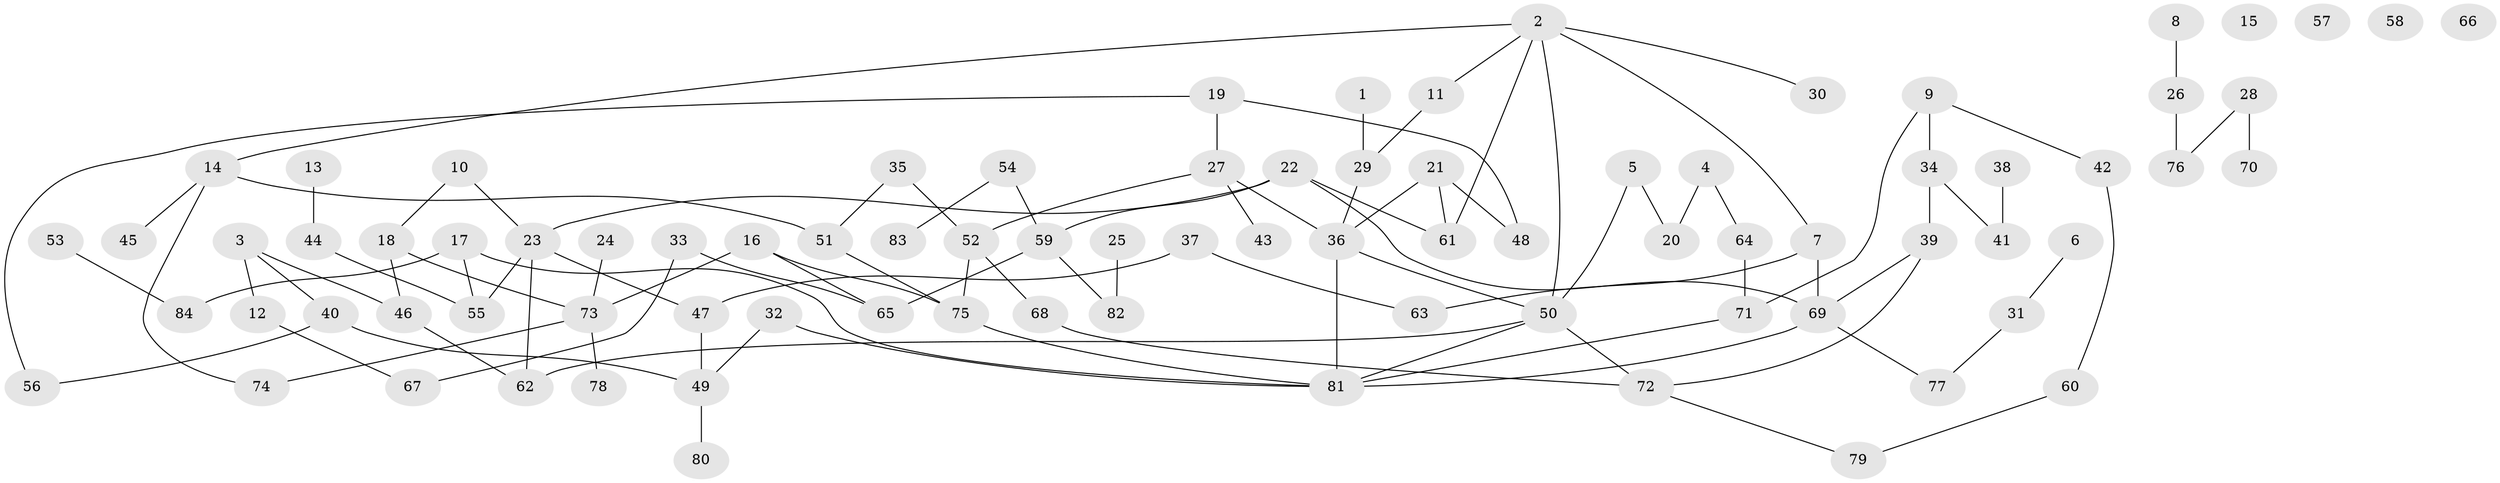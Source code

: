 // coarse degree distribution, {2: 0.2, 4: 0.1, 3: 0.13333333333333333, 6: 0.1, 7: 0.03333333333333333, 5: 0.06666666666666667, 1: 0.3333333333333333, 13: 0.03333333333333333}
// Generated by graph-tools (version 1.1) at 2025/35/03/04/25 23:35:47]
// undirected, 84 vertices, 103 edges
graph export_dot {
  node [color=gray90,style=filled];
  1;
  2;
  3;
  4;
  5;
  6;
  7;
  8;
  9;
  10;
  11;
  12;
  13;
  14;
  15;
  16;
  17;
  18;
  19;
  20;
  21;
  22;
  23;
  24;
  25;
  26;
  27;
  28;
  29;
  30;
  31;
  32;
  33;
  34;
  35;
  36;
  37;
  38;
  39;
  40;
  41;
  42;
  43;
  44;
  45;
  46;
  47;
  48;
  49;
  50;
  51;
  52;
  53;
  54;
  55;
  56;
  57;
  58;
  59;
  60;
  61;
  62;
  63;
  64;
  65;
  66;
  67;
  68;
  69;
  70;
  71;
  72;
  73;
  74;
  75;
  76;
  77;
  78;
  79;
  80;
  81;
  82;
  83;
  84;
  1 -- 29;
  2 -- 7;
  2 -- 11;
  2 -- 14;
  2 -- 30;
  2 -- 50;
  2 -- 61;
  3 -- 12;
  3 -- 40;
  3 -- 46;
  4 -- 20;
  4 -- 64;
  5 -- 20;
  5 -- 50;
  6 -- 31;
  7 -- 63;
  7 -- 69;
  8 -- 26;
  9 -- 34;
  9 -- 42;
  9 -- 71;
  10 -- 18;
  10 -- 23;
  11 -- 29;
  12 -- 67;
  13 -- 44;
  14 -- 45;
  14 -- 51;
  14 -- 74;
  16 -- 65;
  16 -- 73;
  16 -- 75;
  17 -- 55;
  17 -- 81;
  17 -- 84;
  18 -- 46;
  18 -- 73;
  19 -- 27;
  19 -- 48;
  19 -- 56;
  21 -- 36;
  21 -- 48;
  21 -- 61;
  22 -- 23;
  22 -- 59;
  22 -- 61;
  22 -- 69;
  23 -- 47;
  23 -- 55;
  23 -- 62;
  24 -- 73;
  25 -- 82;
  26 -- 76;
  27 -- 36;
  27 -- 43;
  27 -- 52;
  28 -- 70;
  28 -- 76;
  29 -- 36;
  31 -- 77;
  32 -- 49;
  32 -- 81;
  33 -- 65;
  33 -- 67;
  34 -- 39;
  34 -- 41;
  35 -- 51;
  35 -- 52;
  36 -- 50;
  36 -- 81;
  37 -- 47;
  37 -- 63;
  38 -- 41;
  39 -- 69;
  39 -- 72;
  40 -- 49;
  40 -- 56;
  42 -- 60;
  44 -- 55;
  46 -- 62;
  47 -- 49;
  49 -- 80;
  50 -- 62;
  50 -- 72;
  50 -- 81;
  51 -- 75;
  52 -- 68;
  52 -- 75;
  53 -- 84;
  54 -- 59;
  54 -- 83;
  59 -- 65;
  59 -- 82;
  60 -- 79;
  64 -- 71;
  68 -- 72;
  69 -- 77;
  69 -- 81;
  71 -- 81;
  72 -- 79;
  73 -- 74;
  73 -- 78;
  75 -- 81;
}
